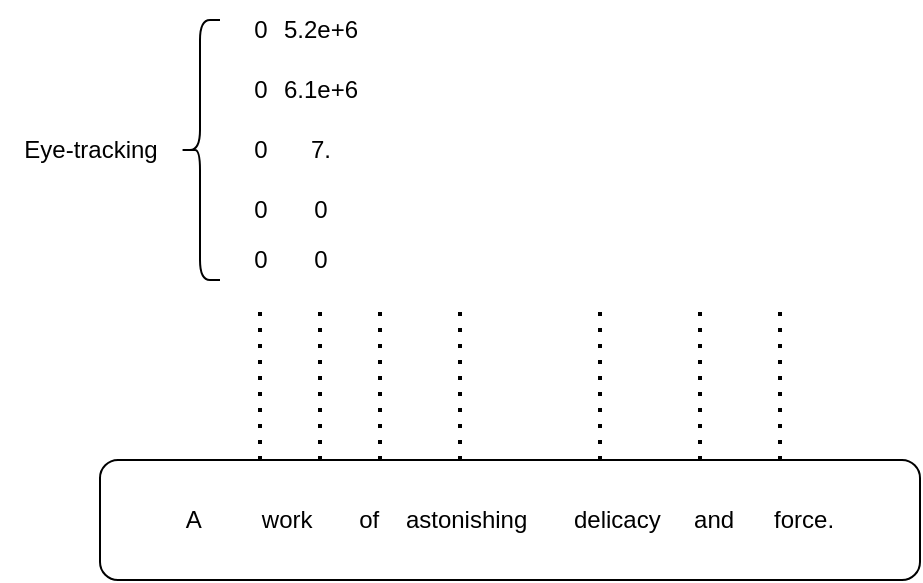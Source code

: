 <mxfile version="22.0.8" type="github">
  <diagram name="Page-1" id="JSvQlHKmjuHyC_3qtoI7">
    <mxGraphModel dx="1834" dy="629" grid="1" gridSize="10" guides="1" tooltips="1" connect="1" arrows="1" fold="1" page="1" pageScale="1" pageWidth="850" pageHeight="1100" math="0" shadow="0">
      <root>
        <mxCell id="0" />
        <mxCell id="1" parent="0" />
        <mxCell id="CkyxEML6klnd8Dqdgb1A-2" value="A&amp;nbsp; &amp;nbsp; &amp;nbsp; &amp;nbsp; &amp;nbsp;work&amp;nbsp; &amp;nbsp; &amp;nbsp; &amp;nbsp;of&amp;nbsp; &amp;nbsp; astonishing&amp;nbsp; &amp;nbsp; &amp;nbsp; &amp;nbsp;delicacy&amp;nbsp; &amp;nbsp; &amp;nbsp;and&amp;nbsp; &amp;nbsp; &amp;nbsp; force." style="rounded=1;whiteSpace=wrap;html=1;" vertex="1" parent="1">
          <mxGeometry x="20" y="810" width="410" height="60" as="geometry" />
        </mxCell>
        <mxCell id="CkyxEML6klnd8Dqdgb1A-40" value="" style="endArrow=none;dashed=1;html=1;dashPattern=1 3;strokeWidth=2;rounded=0;" edge="1" parent="1">
          <mxGeometry width="50" height="50" relative="1" as="geometry">
            <mxPoint x="100" y="810" as="sourcePoint" />
            <mxPoint x="100" y="730" as="targetPoint" />
          </mxGeometry>
        </mxCell>
        <mxCell id="CkyxEML6klnd8Dqdgb1A-41" value="" style="endArrow=none;dashed=1;html=1;dashPattern=1 3;strokeWidth=2;rounded=0;" edge="1" parent="1">
          <mxGeometry width="50" height="50" relative="1" as="geometry">
            <mxPoint x="130" y="810" as="sourcePoint" />
            <mxPoint x="130" y="730" as="targetPoint" />
          </mxGeometry>
        </mxCell>
        <mxCell id="CkyxEML6klnd8Dqdgb1A-42" value="" style="endArrow=none;dashed=1;html=1;dashPattern=1 3;strokeWidth=2;rounded=0;" edge="1" parent="1">
          <mxGeometry width="50" height="50" relative="1" as="geometry">
            <mxPoint x="160" y="810" as="sourcePoint" />
            <mxPoint x="160" y="730" as="targetPoint" />
          </mxGeometry>
        </mxCell>
        <mxCell id="CkyxEML6klnd8Dqdgb1A-43" value="" style="endArrow=none;dashed=1;html=1;dashPattern=1 3;strokeWidth=2;rounded=0;" edge="1" parent="1">
          <mxGeometry width="50" height="50" relative="1" as="geometry">
            <mxPoint x="200" y="810" as="sourcePoint" />
            <mxPoint x="200" y="730" as="targetPoint" />
          </mxGeometry>
        </mxCell>
        <mxCell id="CkyxEML6klnd8Dqdgb1A-44" value="" style="endArrow=none;dashed=1;html=1;dashPattern=1 3;strokeWidth=2;rounded=0;" edge="1" parent="1">
          <mxGeometry width="50" height="50" relative="1" as="geometry">
            <mxPoint x="270" y="810" as="sourcePoint" />
            <mxPoint x="270" y="730" as="targetPoint" />
          </mxGeometry>
        </mxCell>
        <mxCell id="CkyxEML6klnd8Dqdgb1A-45" value="" style="endArrow=none;dashed=1;html=1;dashPattern=1 3;strokeWidth=2;rounded=0;" edge="1" parent="1">
          <mxGeometry width="50" height="50" relative="1" as="geometry">
            <mxPoint x="320" y="810" as="sourcePoint" />
            <mxPoint x="320" y="730" as="targetPoint" />
          </mxGeometry>
        </mxCell>
        <mxCell id="CkyxEML6klnd8Dqdgb1A-46" value="" style="endArrow=none;dashed=1;html=1;dashPattern=1 3;strokeWidth=2;rounded=0;" edge="1" parent="1">
          <mxGeometry width="50" height="50" relative="1" as="geometry">
            <mxPoint x="360" y="810" as="sourcePoint" />
            <mxPoint x="360" y="730" as="targetPoint" />
          </mxGeometry>
        </mxCell>
        <mxCell id="CkyxEML6klnd8Dqdgb1A-47" value="" style="shape=curlyBracket;whiteSpace=wrap;html=1;rounded=1;labelPosition=left;verticalLabelPosition=middle;align=right;verticalAlign=middle;" vertex="1" parent="1">
          <mxGeometry x="60" y="590" width="20" height="130" as="geometry" />
        </mxCell>
        <mxCell id="CkyxEML6klnd8Dqdgb1A-49" value="0" style="text;html=1;align=center;verticalAlign=middle;resizable=0;points=[];autosize=1;strokeColor=none;fillColor=none;" vertex="1" parent="1">
          <mxGeometry x="85" y="580" width="30" height="30" as="geometry" />
        </mxCell>
        <mxCell id="CkyxEML6klnd8Dqdgb1A-50" value="0" style="text;html=1;align=center;verticalAlign=middle;resizable=0;points=[];autosize=1;strokeColor=none;fillColor=none;" vertex="1" parent="1">
          <mxGeometry x="85" y="610" width="30" height="30" as="geometry" />
        </mxCell>
        <mxCell id="CkyxEML6klnd8Dqdgb1A-51" value="0" style="text;html=1;align=center;verticalAlign=middle;resizable=0;points=[];autosize=1;strokeColor=none;fillColor=none;" vertex="1" parent="1">
          <mxGeometry x="85" y="640" width="30" height="30" as="geometry" />
        </mxCell>
        <mxCell id="CkyxEML6klnd8Dqdgb1A-52" value="0" style="text;html=1;align=center;verticalAlign=middle;resizable=0;points=[];autosize=1;strokeColor=none;fillColor=none;" vertex="1" parent="1">
          <mxGeometry x="85" y="670" width="30" height="30" as="geometry" />
        </mxCell>
        <mxCell id="CkyxEML6klnd8Dqdgb1A-53" value="0" style="text;html=1;align=center;verticalAlign=middle;resizable=0;points=[];autosize=1;strokeColor=none;fillColor=none;" vertex="1" parent="1">
          <mxGeometry x="85" y="695" width="30" height="30" as="geometry" />
        </mxCell>
        <mxCell id="CkyxEML6klnd8Dqdgb1A-54" value="5.2e+6" style="text;html=1;align=center;verticalAlign=middle;resizable=0;points=[];autosize=1;strokeColor=none;fillColor=none;" vertex="1" parent="1">
          <mxGeometry x="100" y="580" width="60" height="30" as="geometry" />
        </mxCell>
        <mxCell id="CkyxEML6klnd8Dqdgb1A-55" value="6.1e+6" style="text;html=1;align=center;verticalAlign=middle;resizable=0;points=[];autosize=1;strokeColor=none;fillColor=none;" vertex="1" parent="1">
          <mxGeometry x="100" y="610" width="60" height="30" as="geometry" />
        </mxCell>
        <mxCell id="CkyxEML6klnd8Dqdgb1A-56" value="7." style="text;html=1;align=center;verticalAlign=middle;resizable=0;points=[];autosize=1;strokeColor=none;fillColor=none;" vertex="1" parent="1">
          <mxGeometry x="115" y="640" width="30" height="30" as="geometry" />
        </mxCell>
        <mxCell id="CkyxEML6klnd8Dqdgb1A-57" value="0" style="text;html=1;align=center;verticalAlign=middle;resizable=0;points=[];autosize=1;strokeColor=none;fillColor=none;" vertex="1" parent="1">
          <mxGeometry x="115" y="670" width="30" height="30" as="geometry" />
        </mxCell>
        <mxCell id="CkyxEML6klnd8Dqdgb1A-58" value="0" style="text;html=1;align=center;verticalAlign=middle;resizable=0;points=[];autosize=1;strokeColor=none;fillColor=none;" vertex="1" parent="1">
          <mxGeometry x="115" y="695" width="30" height="30" as="geometry" />
        </mxCell>
        <mxCell id="CkyxEML6klnd8Dqdgb1A-61" value="Eye-tracking" style="text;html=1;align=center;verticalAlign=middle;resizable=0;points=[];autosize=1;strokeColor=none;fillColor=none;" vertex="1" parent="1">
          <mxGeometry x="-30" y="640" width="90" height="30" as="geometry" />
        </mxCell>
      </root>
    </mxGraphModel>
  </diagram>
</mxfile>
